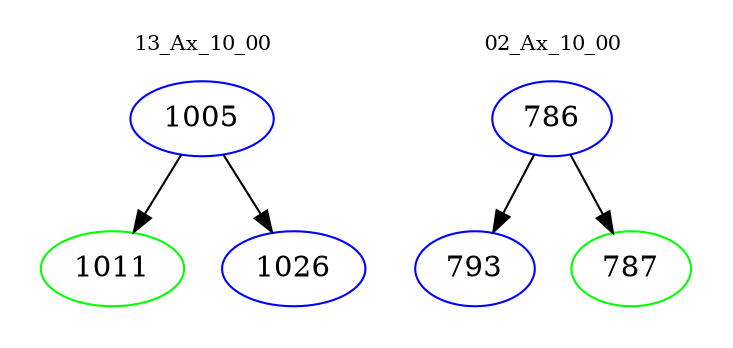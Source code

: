 digraph{
subgraph cluster_0 {
color = white
label = "13_Ax_10_00";
fontsize=10;
T0_1005 [label="1005", color="blue"]
T0_1005 -> T0_1011 [color="black"]
T0_1011 [label="1011", color="green"]
T0_1005 -> T0_1026 [color="black"]
T0_1026 [label="1026", color="blue"]
}
subgraph cluster_1 {
color = white
label = "02_Ax_10_00";
fontsize=10;
T1_786 [label="786", color="blue"]
T1_786 -> T1_793 [color="black"]
T1_793 [label="793", color="blue"]
T1_786 -> T1_787 [color="black"]
T1_787 [label="787", color="green"]
}
}
